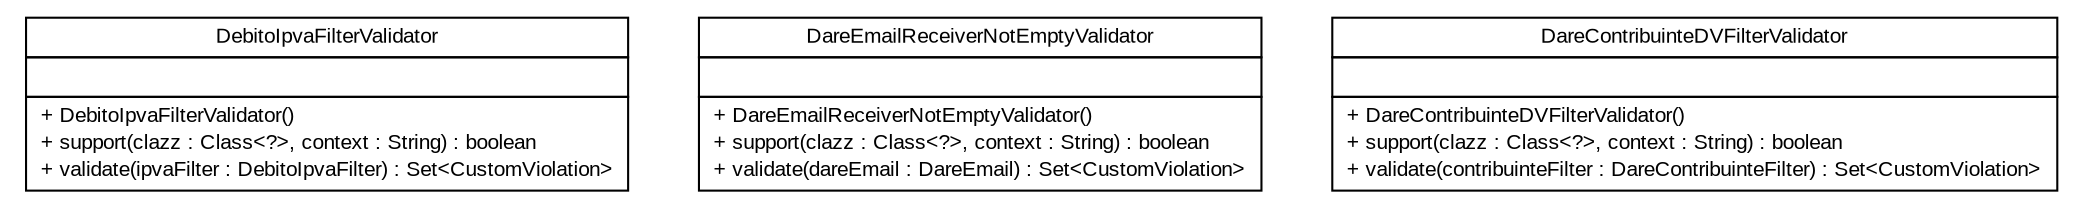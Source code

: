 #!/usr/local/bin/dot
#
# Class diagram 
# Generated by UMLGraph version R5_6 (http://www.umlgraph.org/)
#

digraph G {
	edge [fontname="arial",fontsize=10,labelfontname="arial",labelfontsize=10];
	node [fontname="arial",fontsize=10,shape=plaintext];
	nodesep=0.25;
	ranksep=0.5;
	// br.gov.to.sefaz.arr.dare.service.validator.DebitoIpvaFilterValidator
	c3505 [label=<<table title="br.gov.to.sefaz.arr.dare.service.validator.DebitoIpvaFilterValidator" border="0" cellborder="1" cellspacing="0" cellpadding="2" port="p" href="./DebitoIpvaFilterValidator.html">
		<tr><td><table border="0" cellspacing="0" cellpadding="1">
<tr><td align="center" balign="center"> DebitoIpvaFilterValidator </td></tr>
		</table></td></tr>
		<tr><td><table border="0" cellspacing="0" cellpadding="1">
<tr><td align="left" balign="left">  </td></tr>
		</table></td></tr>
		<tr><td><table border="0" cellspacing="0" cellpadding="1">
<tr><td align="left" balign="left"> + DebitoIpvaFilterValidator() </td></tr>
<tr><td align="left" balign="left"> + support(clazz : Class&lt;?&gt;, context : String) : boolean </td></tr>
<tr><td align="left" balign="left"> + validate(ipvaFilter : DebitoIpvaFilter) : Set&lt;CustomViolation&gt; </td></tr>
		</table></td></tr>
		</table>>, URL="./DebitoIpvaFilterValidator.html", fontname="arial", fontcolor="black", fontsize=10.0];
	// br.gov.to.sefaz.arr.dare.service.validator.DareEmailReceiverNotEmptyValidator
	c3506 [label=<<table title="br.gov.to.sefaz.arr.dare.service.validator.DareEmailReceiverNotEmptyValidator" border="0" cellborder="1" cellspacing="0" cellpadding="2" port="p" href="./DareEmailReceiverNotEmptyValidator.html">
		<tr><td><table border="0" cellspacing="0" cellpadding="1">
<tr><td align="center" balign="center"> DareEmailReceiverNotEmptyValidator </td></tr>
		</table></td></tr>
		<tr><td><table border="0" cellspacing="0" cellpadding="1">
<tr><td align="left" balign="left">  </td></tr>
		</table></td></tr>
		<tr><td><table border="0" cellspacing="0" cellpadding="1">
<tr><td align="left" balign="left"> + DareEmailReceiverNotEmptyValidator() </td></tr>
<tr><td align="left" balign="left"> + support(clazz : Class&lt;?&gt;, context : String) : boolean </td></tr>
<tr><td align="left" balign="left"> + validate(dareEmail : DareEmail) : Set&lt;CustomViolation&gt; </td></tr>
		</table></td></tr>
		</table>>, URL="./DareEmailReceiverNotEmptyValidator.html", fontname="arial", fontcolor="black", fontsize=10.0];
	// br.gov.to.sefaz.arr.dare.service.validator.DareContribuinteDVFilterValidator
	c3507 [label=<<table title="br.gov.to.sefaz.arr.dare.service.validator.DareContribuinteDVFilterValidator" border="0" cellborder="1" cellspacing="0" cellpadding="2" port="p" href="./DareContribuinteDVFilterValidator.html">
		<tr><td><table border="0" cellspacing="0" cellpadding="1">
<tr><td align="center" balign="center"> DareContribuinteDVFilterValidator </td></tr>
		</table></td></tr>
		<tr><td><table border="0" cellspacing="0" cellpadding="1">
<tr><td align="left" balign="left">  </td></tr>
		</table></td></tr>
		<tr><td><table border="0" cellspacing="0" cellpadding="1">
<tr><td align="left" balign="left"> + DareContribuinteDVFilterValidator() </td></tr>
<tr><td align="left" balign="left"> + support(clazz : Class&lt;?&gt;, context : String) : boolean </td></tr>
<tr><td align="left" balign="left"> + validate(contribuinteFilter : DareContribuinteFilter) : Set&lt;CustomViolation&gt; </td></tr>
		</table></td></tr>
		</table>>, URL="./DareContribuinteDVFilterValidator.html", fontname="arial", fontcolor="black", fontsize=10.0];
}

